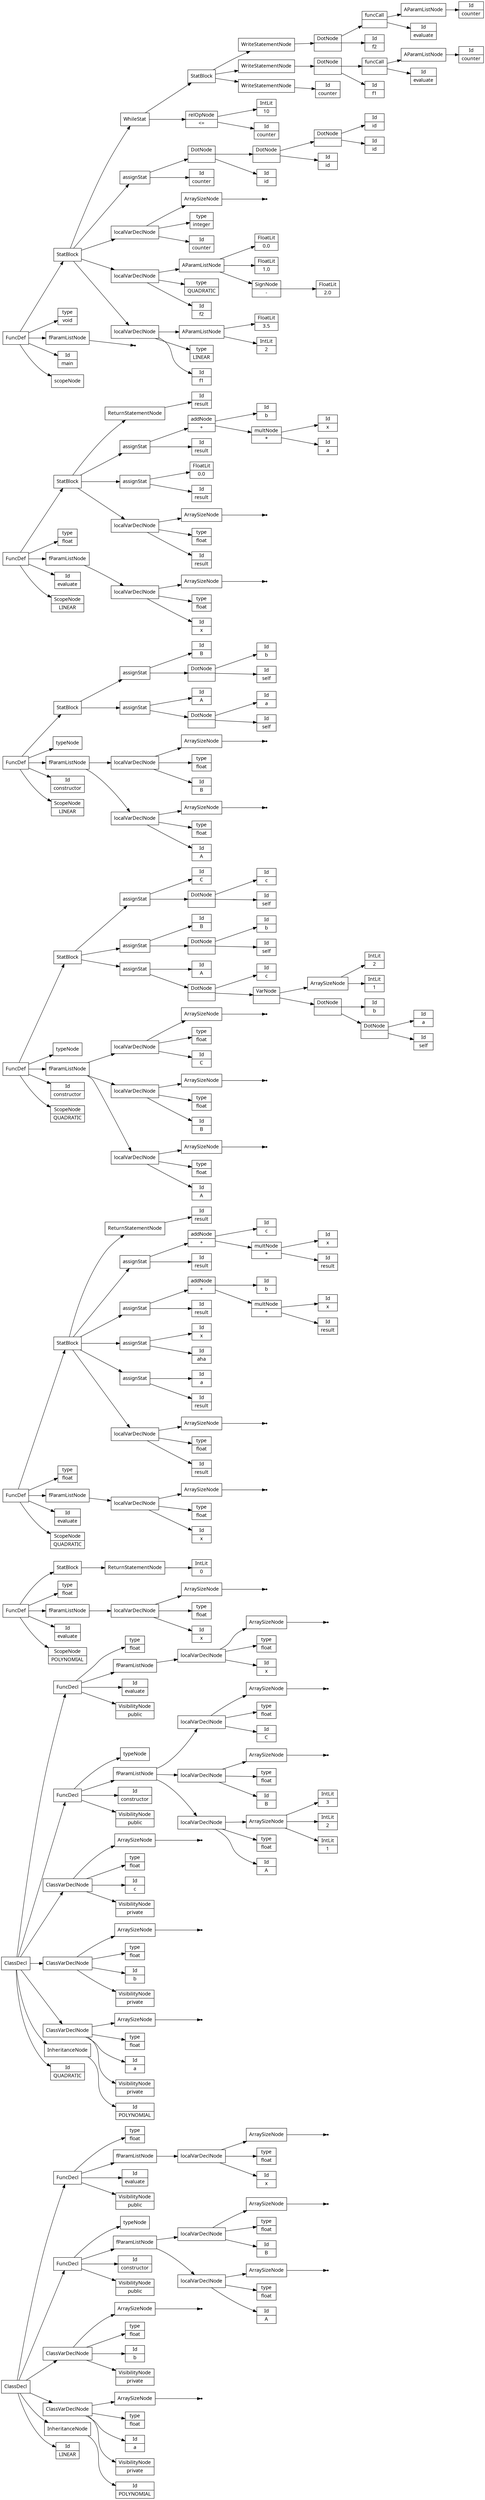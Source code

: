 digraph AST {
node [shape=record];
 node [fontname=Sans];charset="UTF-8" splines=true splines=spline rankdir =LR ordering="out"
0[label="Id|LINEAR"];
2[label="Id|POLYNOMIAL"];
3[label="InheritanceNode"];
3->2;
4[label="VisibilityNode|private"];
5[label="Id|a"];
6[label="type|float"];
none8[shape="point"];
9[label="ArraySizeNode"];
9->none8;
10[label="ClassVarDeclNode"];
10->9;
10->6;
10->5;
10->4;
11[label="VisibilityNode|private"];
12[label="Id|b"];
13[label="type|float"];
none15[shape="point"];
16[label="ArraySizeNode"];
16->none15;
17[label="ClassVarDeclNode"];
17->16;
17->13;
17->12;
17->11;
18[label="VisibilityNode|public"];
19[label="Id|constructor"];
21[label="Id|A"];
22[label="type|float"];
none24[shape="point"];
25[label="ArraySizeNode"];
25->none24;
26[label="localVarDeclNode"];
26->25;
26->22;
26->21;
27[label="Id|B"];
28[label="type|float"];
none30[shape="point"];
31[label="ArraySizeNode"];
31->none30;
32[label="localVarDeclNode"];
32->31;
32->28;
32->27;
33[label="fParamListNode"];
33->32;
33->26;
34[label="typeNode"];
35[label="FuncDecl"];
35->34;
35->33;
35->19;
35->18;
36[label="VisibilityNode|public"];
37[label="Id|evaluate"];
39[label="Id|x"];
40[label="type|float"];
none42[shape="point"];
43[label="ArraySizeNode"];
43->none42;
44[label="localVarDeclNode"];
44->43;
44->40;
44->39;
45[label="fParamListNode"];
45->44;
46[label="type|float"];
47[label="FuncDecl"];
47->46;
47->45;
47->37;
47->36;
48[label="ClassDecl"];
48->47;
48->35;
48->17;
48->10;
48->3;
48->0;
49[label="Id|QUADRATIC"];
51[label="Id|POLYNOMIAL"];
52[label="InheritanceNode"];
52->51;
53[label="VisibilityNode|private"];
54[label="Id|a"];
55[label="type|float"];
none57[shape="point"];
58[label="ArraySizeNode"];
58->none57;
59[label="ClassVarDeclNode"];
59->58;
59->55;
59->54;
59->53;
60[label="VisibilityNode|private"];
61[label="Id|b"];
62[label="type|float"];
none64[shape="point"];
65[label="ArraySizeNode"];
65->none64;
66[label="ClassVarDeclNode"];
66->65;
66->62;
66->61;
66->60;
67[label="VisibilityNode|private"];
68[label="Id|c"];
69[label="type|float"];
none71[shape="point"];
72[label="ArraySizeNode"];
72->none71;
73[label="ClassVarDeclNode"];
73->72;
73->69;
73->68;
73->67;
74[label="VisibilityNode|public"];
75[label="Id|constructor"];
77[label="Id|A"];
78[label="type|float"];
80[label="IntLit|1"];
81[label="IntLit|2"];
82[label="IntLit|3"];
83[label="ArraySizeNode"];
83->82;
83->81;
83->80;
84[label="localVarDeclNode"];
84->83;
84->78;
84->77;
85[label="Id|B"];
86[label="type|float"];
none88[shape="point"];
89[label="ArraySizeNode"];
89->none88;
90[label="localVarDeclNode"];
90->89;
90->86;
90->85;
91[label="Id|C"];
92[label="type|float"];
none94[shape="point"];
95[label="ArraySizeNode"];
95->none94;
96[label="localVarDeclNode"];
96->95;
96->92;
96->91;
97[label="fParamListNode"];
97->96;
97->90;
97->84;
98[label="typeNode"];
99[label="FuncDecl"];
99->98;
99->97;
99->75;
99->74;
100[label="VisibilityNode|public"];
101[label="Id|evaluate"];
103[label="Id|x"];
104[label="type|float"];
none106[shape="point"];
107[label="ArraySizeNode"];
107->none106;
108[label="localVarDeclNode"];
108->107;
108->104;
108->103;
109[label="fParamListNode"];
109->108;
110[label="type|float"];
111[label="FuncDecl"];
111->110;
111->109;
111->101;
111->100;
112[label="ClassDecl"];
112->111;
112->99;
112->73;
112->66;
112->59;
112->52;
112->49;
114[label="Id|evaluate"];
116[label="Id|x"];
117[label="type|float"];
none119[shape="point"];
120[label="ArraySizeNode"];
120->none119;
121[label="localVarDeclNode"];
121->120;
121->117;
121->116;
122[label="fParamListNode"];
122->121;
123[label="type|float"];
125[label="IntLit|0"];
126[label="ReturnStatementNode"];
126->125;
127[label="StatBlock"];
127->126;
128[label="FuncDef"];
113[label="ScopeNode|POLYNOMIAL"];
128->127;
128->123;
128->122;
128->114;
128->113;
130[label="Id|evaluate"];
132[label="Id|x"];
133[label="type|float"];
none135[shape="point"];
136[label="ArraySizeNode"];
136->none135;
137[label="localVarDeclNode"];
137->136;
137->133;
137->132;
138[label="fParamListNode"];
138->137;
139[label="type|float"];
141[label="Id|result"];
142[label="type|float"];
none144[shape="point"];
145[label="ArraySizeNode"];
145->none144;
146[label="localVarDeclNode"];
146->145;
146->142;
146->141;
147[label="Id|result"];
148[label="Id|a"];
149[label="assignStat"];
149->148;
149->147;
150[label="Id|aha"];
151[label="Id|x"];
152[label="assignStat"];
152->151;
152->150;
153[label="Id|result"];
154[label="Id|result"];
155[label="multNode|*"];
156[label="Id|x"];
155->156;
155->154;
157[label="addNode|+"];
158[label="Id|b"];
157->158;
157->155;
159[label="assignStat"];
159->157;
159->153;
160[label="Id|result"];
161[label="Id|result"];
162[label="multNode|*"];
163[label="Id|x"];
162->163;
162->161;
164[label="addNode|+"];
165[label="Id|c"];
164->165;
164->162;
166[label="assignStat"];
166->164;
166->160;
167[label="Id|result"];
168[label="ReturnStatementNode"];
168->167;
169[label="StatBlock"];
169->168;
169->166;
169->159;
169->152;
169->149;
169->146;
170[label="FuncDef"];
129[label="ScopeNode|QUADRATIC"];
170->169;
170->139;
170->138;
170->130;
170->129;
172[label="Id|constructor"];
174[label="Id|A"];
175[label="type|float"];
none177[shape="point"];
178[label="ArraySizeNode"];
178->none177;
179[label="localVarDeclNode"];
179->178;
179->175;
179->174;
180[label="Id|B"];
181[label="type|float"];
none183[shape="point"];
184[label="ArraySizeNode"];
184->none183;
185[label="localVarDeclNode"];
185->184;
185->181;
185->180;
186[label="Id|C"];
187[label="type|float"];
none189[shape="point"];
190[label="ArraySizeNode"];
190->none189;
191[label="localVarDeclNode"];
191->190;
191->187;
191->186;
192[label="fParamListNode"];
192->191;
192->185;
192->179;
193[label="typeNode"];
195[label="Id|self"];
196[label="Id|a"];
197[label="DotNode|"];
197->196;
197->195;
198[label="Id|b"];
199[label="DotNode|"];
199->198;
199->197;
201[label="IntLit|1"];
202[label="IntLit|2"];
203[label="ArraySizeNode"];
203->202;
203->201;
204[label="VarNode|"];
204->203;
204->199;
205[label="Id|c"];
206[label="DotNode|"];
206->205;
206->204;
207[label="Id|A"];
208[label="assignStat"];
208->207;
208->206;
209[label="Id|self"];
210[label="Id|b"];
211[label="DotNode|"];
211->210;
211->209;
212[label="Id|B"];
213[label="assignStat"];
213->212;
213->211;
214[label="Id|self"];
215[label="Id|c"];
216[label="DotNode|"];
216->215;
216->214;
217[label="Id|C"];
218[label="assignStat"];
218->217;
218->216;
219[label="StatBlock"];
219->218;
219->213;
219->208;
220[label="FuncDef"];
171[label="ScopeNode|QUADRATIC"];
220->219;
220->193;
220->192;
220->172;
220->171;
222[label="Id|constructor"];
224[label="Id|A"];
225[label="type|float"];
none227[shape="point"];
228[label="ArraySizeNode"];
228->none227;
229[label="localVarDeclNode"];
229->228;
229->225;
229->224;
230[label="Id|B"];
231[label="type|float"];
none233[shape="point"];
234[label="ArraySizeNode"];
234->none233;
235[label="localVarDeclNode"];
235->234;
235->231;
235->230;
236[label="fParamListNode"];
236->235;
236->229;
237[label="typeNode"];
239[label="Id|self"];
240[label="Id|a"];
241[label="DotNode|"];
241->240;
241->239;
242[label="Id|A"];
243[label="assignStat"];
243->242;
243->241;
244[label="Id|self"];
245[label="Id|b"];
246[label="DotNode|"];
246->245;
246->244;
247[label="Id|B"];
248[label="assignStat"];
248->247;
248->246;
249[label="StatBlock"];
249->248;
249->243;
250[label="FuncDef"];
221[label="ScopeNode|LINEAR"];
250->249;
250->237;
250->236;
250->222;
250->221;
252[label="Id|evaluate"];
254[label="Id|x"];
255[label="type|float"];
none257[shape="point"];
258[label="ArraySizeNode"];
258->none257;
259[label="localVarDeclNode"];
259->258;
259->255;
259->254;
260[label="fParamListNode"];
260->259;
261[label="type|float"];
263[label="Id|result"];
264[label="type|float"];
none266[shape="point"];
267[label="ArraySizeNode"];
267->none266;
268[label="localVarDeclNode"];
268->267;
268->264;
268->263;
269[label="Id|result"];
270[label="FloatLit|0.0"];
271[label="assignStat"];
271->270;
271->269;
272[label="Id|result"];
273[label="Id|a"];
274[label="multNode|*"];
275[label="Id|x"];
274->275;
274->273;
276[label="addNode|+"];
277[label="Id|b"];
276->277;
276->274;
278[label="assignStat"];
278->276;
278->272;
279[label="Id|result"];
280[label="ReturnStatementNode"];
280->279;
281[label="StatBlock"];
281->280;
281->278;
281->271;
281->268;
282[label="FuncDef"];
251[label="ScopeNode|LINEAR"];
282->281;
282->261;
282->260;
282->252;
282->251;
284[label="scopeNode"];
none286[shape="point"];
287[label="fParamListNode"];
287->none286;
288[label="type|void"];
290[label="Id|f1"];
291[label="type|LINEAR"];
293[label="IntLit|2"];
294[label="FloatLit|3.5"];
295[label="AParamListNode"];
295->294;
295->293;
296[label="localVarDeclNode"];
296->295;
296->291;
296->290;
297[label="Id|f2"];
298[label="type|QUADRATIC"];
300[label="SignNode|-"];
301[label="FloatLit|2.0"];
300->301;
302[label="FloatLit|1.0"];
303[label="FloatLit|0.0"];
304[label="AParamListNode"];
304->303;
304->302;
304->300;
305[label="localVarDeclNode"];
305->304;
305->298;
305->297;
306[label="Id|counter"];
307[label="type|integer"];
none309[shape="point"];
310[label="ArraySizeNode"];
310->none309;
311[label="localVarDeclNode"];
311->310;
311->307;
311->306;
312[label="Id|counter"];
313[label="Id|id"];
314[label="Id|id"];
315[label="Id|id"];
316[label="Id|id"];
317[label="DotNode|"];
317->316;
317->315;
318[label="DotNode|"];
318->317;
318->314;
319[label="DotNode|"];
319->318;
319->313;
320[label="assignStat"];
320->319;
320->312;
321[label="Id|counter"];
322[label="relOpNode|\<="];
323[label="IntLit|10"];
322->323;
322->321;
325[label="Id|counter"];
326[label="WriteStatementNode"];
326->325;
327[label="Id|f1"];
328[label="Id|evaluate"];
330[label="Id|counter"];
331[label="AParamListNode"];
331->330;
332[label="funcCall|"];
332->331;
332->328;
333[label="DotNode|"];
333->332;
333->327;
334[label="WriteStatementNode"];
334->333;
335[label="Id|f2"];
336[label="Id|evaluate"];
338[label="Id|counter"];
339[label="AParamListNode"];
339->338;
340[label="funcCall|"];
340->339;
340->336;
341[label="DotNode|"];
341->340;
341->335;
342[label="WriteStatementNode"];
342->341;
343[label="StatBlock"];
343->342;
343->334;
343->326;
344[label="WhileStat"];
344->343;
344->322;
345[label="StatBlock"];
345->344;
345->320;
345->311;
345->305;
345->296;
346[label="FuncDef"];
283[label="Id|main"];
346->345;
346->288;
346->287;
346->283;
346->284;
}